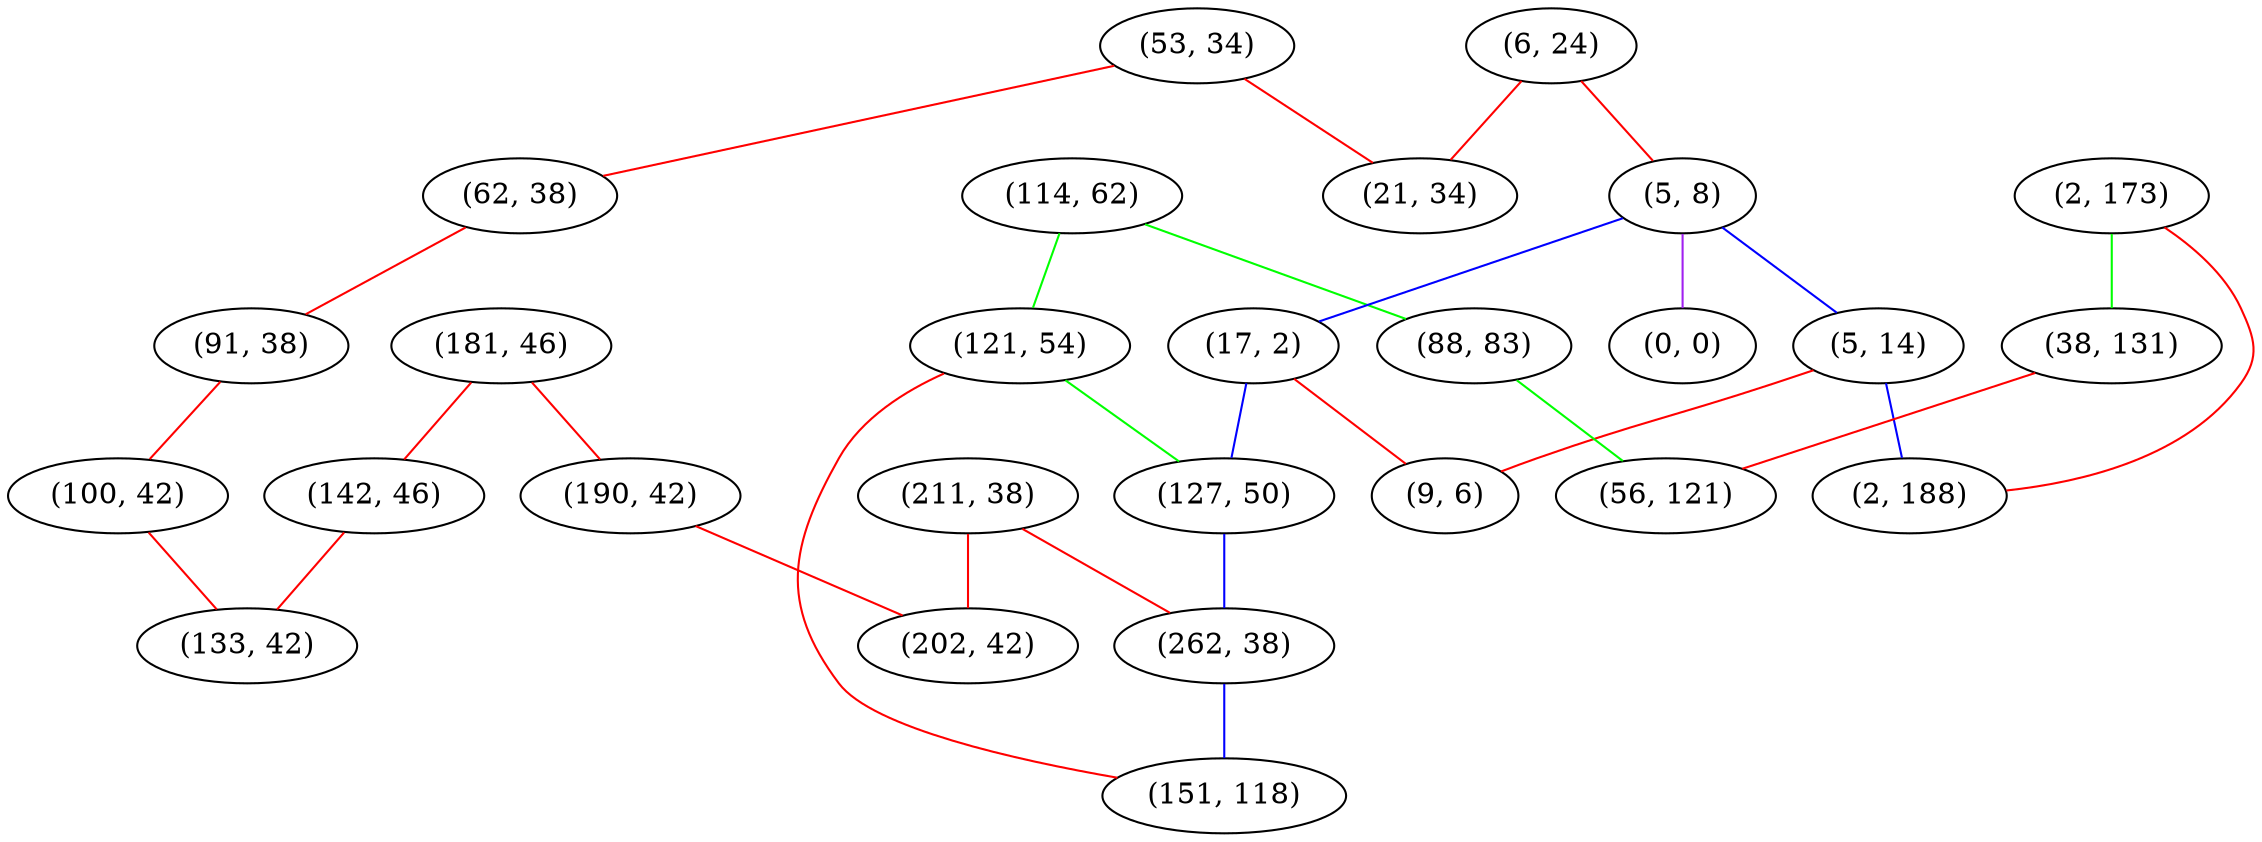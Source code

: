 graph "" {
"(181, 46)";
"(53, 34)";
"(2, 173)";
"(190, 42)";
"(6, 24)";
"(142, 46)";
"(114, 62)";
"(5, 8)";
"(62, 38)";
"(5, 14)";
"(211, 38)";
"(21, 34)";
"(91, 38)";
"(17, 2)";
"(121, 54)";
"(100, 42)";
"(88, 83)";
"(0, 0)";
"(133, 42)";
"(2, 188)";
"(202, 42)";
"(38, 131)";
"(9, 6)";
"(127, 50)";
"(262, 38)";
"(151, 118)";
"(56, 121)";
"(181, 46)" -- "(190, 42)"  [color=red, key=0, weight=1];
"(181, 46)" -- "(142, 46)"  [color=red, key=0, weight=1];
"(53, 34)" -- "(21, 34)"  [color=red, key=0, weight=1];
"(53, 34)" -- "(62, 38)"  [color=red, key=0, weight=1];
"(2, 173)" -- "(38, 131)"  [color=green, key=0, weight=2];
"(2, 173)" -- "(2, 188)"  [color=red, key=0, weight=1];
"(190, 42)" -- "(202, 42)"  [color=red, key=0, weight=1];
"(6, 24)" -- "(21, 34)"  [color=red, key=0, weight=1];
"(6, 24)" -- "(5, 8)"  [color=red, key=0, weight=1];
"(142, 46)" -- "(133, 42)"  [color=red, key=0, weight=1];
"(114, 62)" -- "(88, 83)"  [color=green, key=0, weight=2];
"(114, 62)" -- "(121, 54)"  [color=green, key=0, weight=2];
"(5, 8)" -- "(5, 14)"  [color=blue, key=0, weight=3];
"(5, 8)" -- "(17, 2)"  [color=blue, key=0, weight=3];
"(5, 8)" -- "(0, 0)"  [color=purple, key=0, weight=4];
"(62, 38)" -- "(91, 38)"  [color=red, key=0, weight=1];
"(5, 14)" -- "(9, 6)"  [color=red, key=0, weight=1];
"(5, 14)" -- "(2, 188)"  [color=blue, key=0, weight=3];
"(211, 38)" -- "(262, 38)"  [color=red, key=0, weight=1];
"(211, 38)" -- "(202, 42)"  [color=red, key=0, weight=1];
"(91, 38)" -- "(100, 42)"  [color=red, key=0, weight=1];
"(17, 2)" -- "(9, 6)"  [color=red, key=0, weight=1];
"(17, 2)" -- "(127, 50)"  [color=blue, key=0, weight=3];
"(121, 54)" -- "(151, 118)"  [color=red, key=0, weight=1];
"(121, 54)" -- "(127, 50)"  [color=green, key=0, weight=2];
"(100, 42)" -- "(133, 42)"  [color=red, key=0, weight=1];
"(88, 83)" -- "(56, 121)"  [color=green, key=0, weight=2];
"(38, 131)" -- "(56, 121)"  [color=red, key=0, weight=1];
"(127, 50)" -- "(262, 38)"  [color=blue, key=0, weight=3];
"(262, 38)" -- "(151, 118)"  [color=blue, key=0, weight=3];
}
